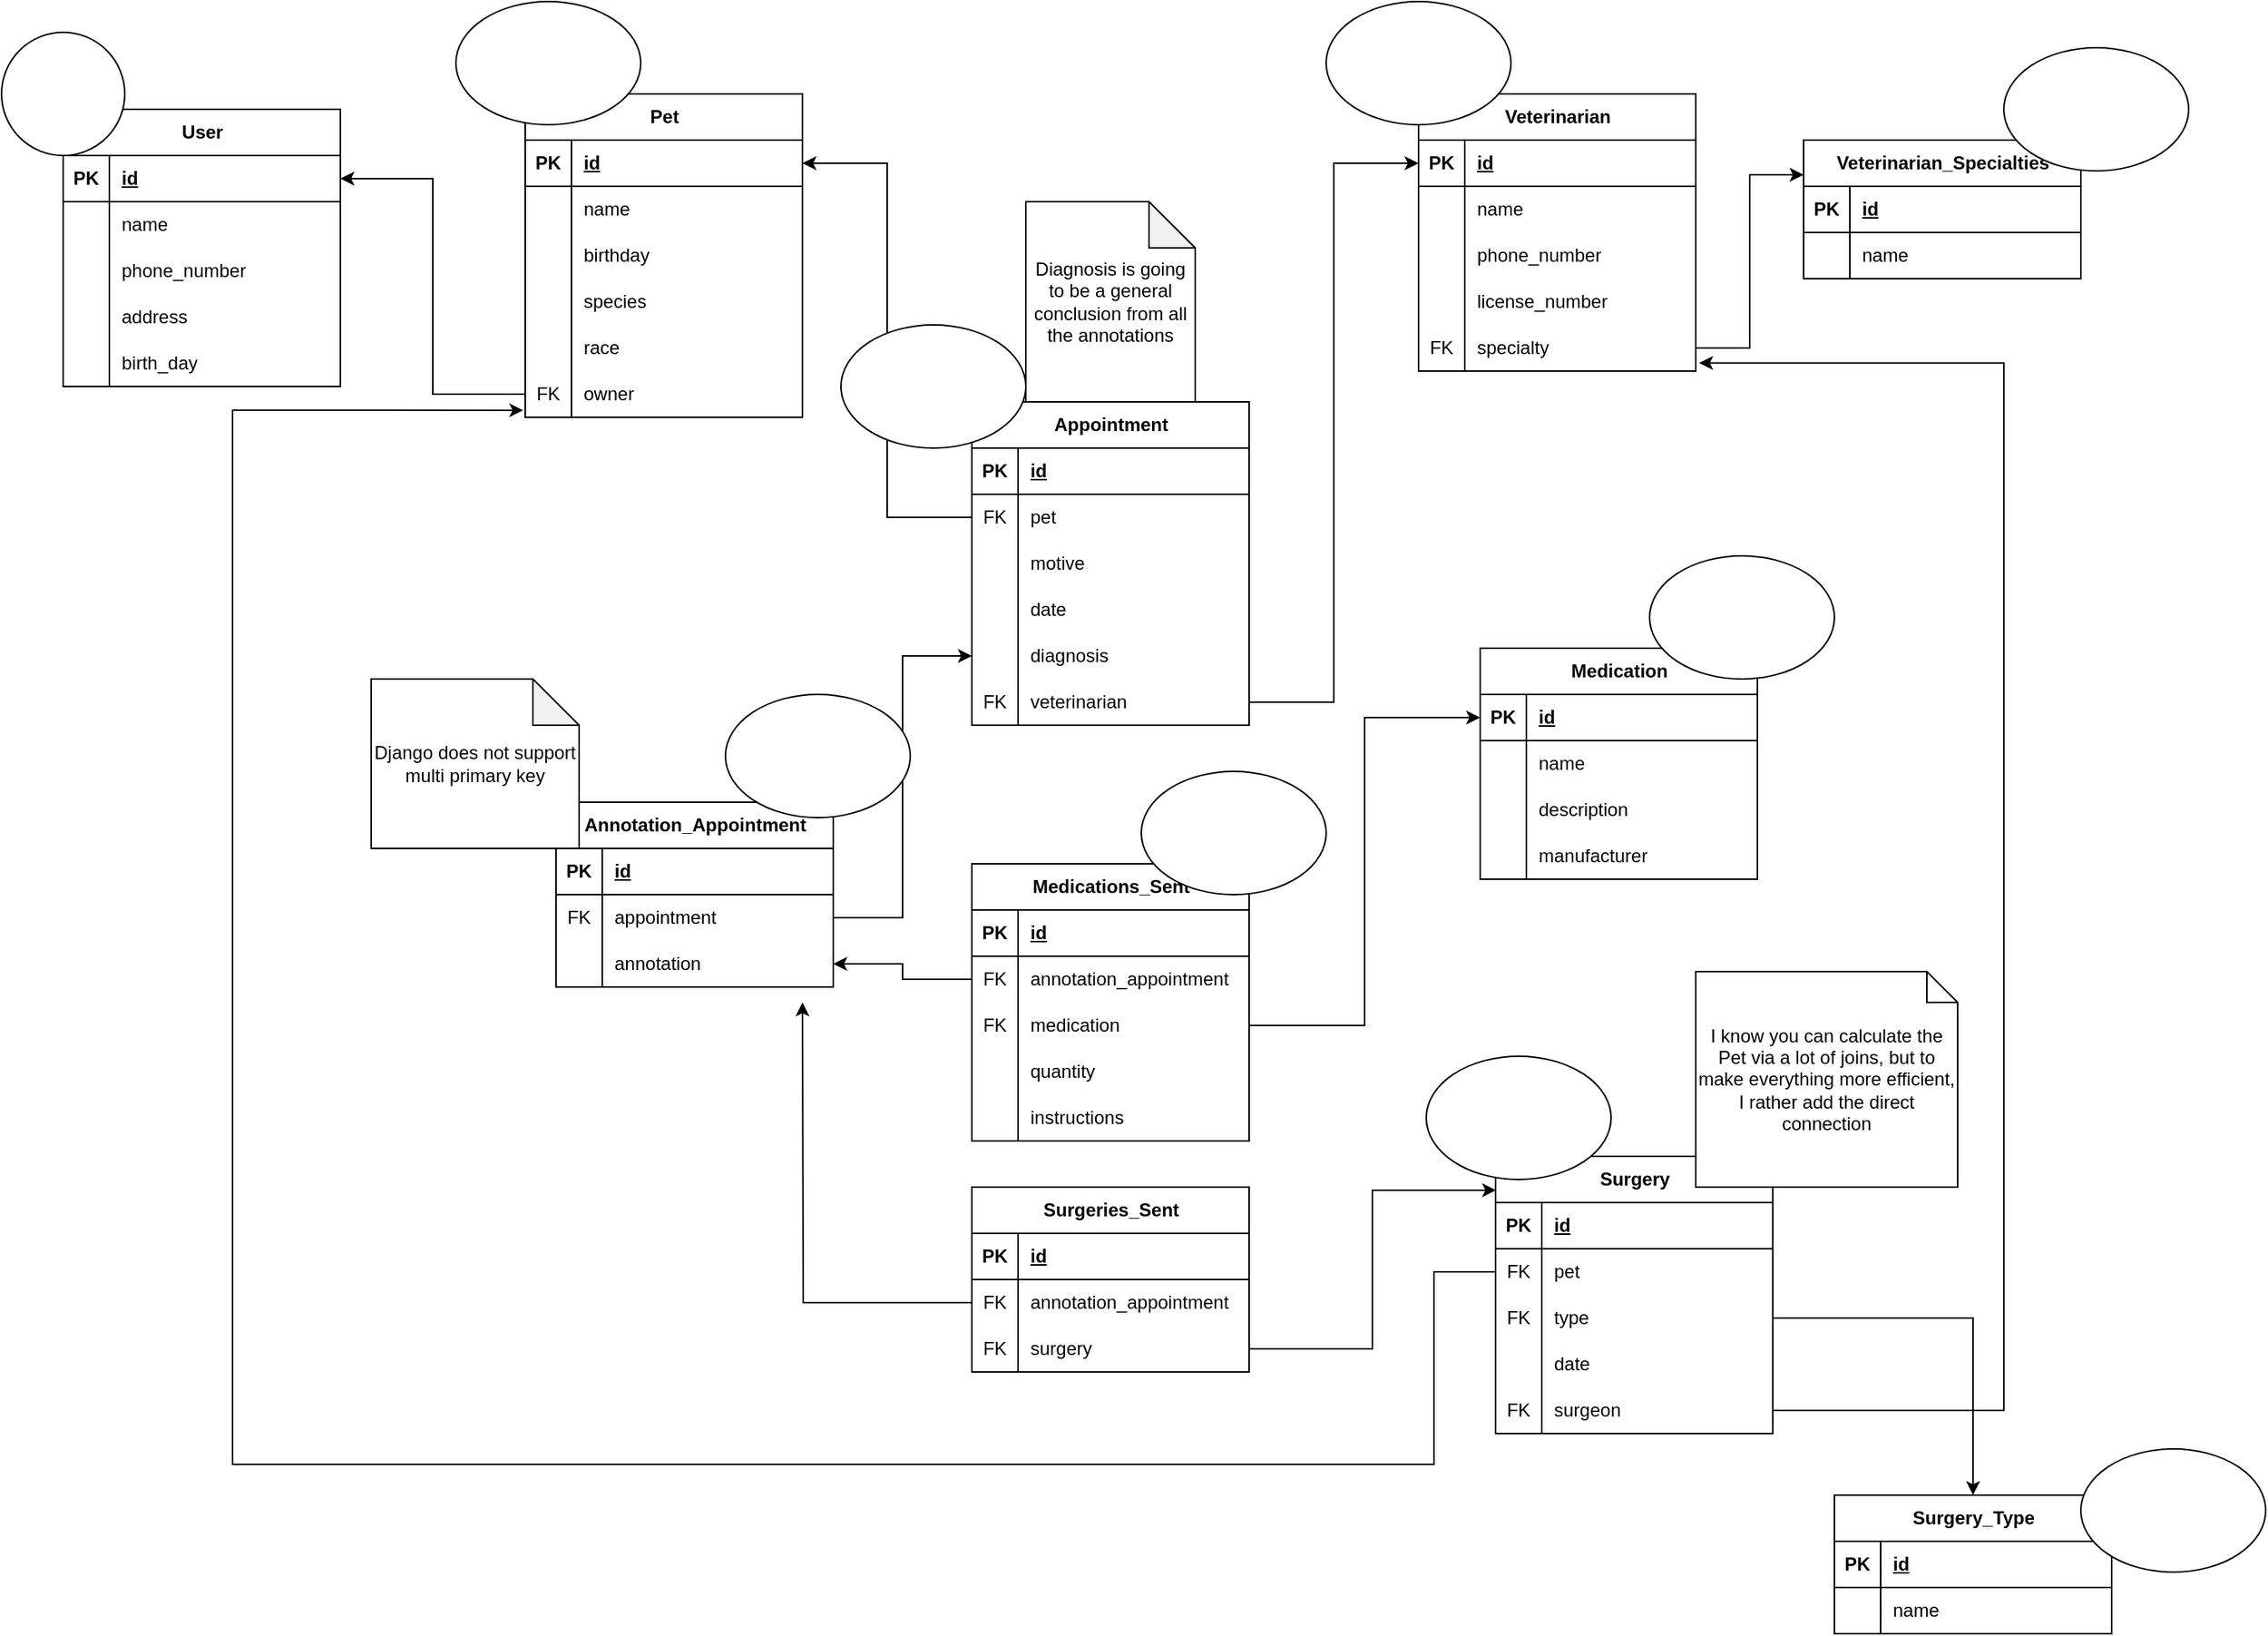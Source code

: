 <mxfile version="21.8.2" type="device">
  <diagram name="Page-1" id="vSKWJVlj8AXmv-8-6NyU">
    <mxGraphModel dx="1083" dy="1738" grid="1" gridSize="10" guides="1" tooltips="1" connect="1" arrows="1" fold="1" page="1" pageScale="1" pageWidth="850" pageHeight="1100" math="0" shadow="0">
      <root>
        <mxCell id="0" />
        <mxCell id="1" parent="0" />
        <mxCell id="nigPp-1ITytQupTipRRn-1" value="User" style="shape=table;startSize=30;container=1;collapsible=1;childLayout=tableLayout;fixedRows=1;rowLines=0;fontStyle=1;align=center;resizeLast=1;html=1;" vertex="1" parent="1">
          <mxGeometry x="100" y="30" width="180" height="180" as="geometry" />
        </mxCell>
        <mxCell id="nigPp-1ITytQupTipRRn-2" value="" style="shape=tableRow;horizontal=0;startSize=0;swimlaneHead=0;swimlaneBody=0;fillColor=none;collapsible=0;dropTarget=0;points=[[0,0.5],[1,0.5]];portConstraint=eastwest;top=0;left=0;right=0;bottom=1;" vertex="1" parent="nigPp-1ITytQupTipRRn-1">
          <mxGeometry y="30" width="180" height="30" as="geometry" />
        </mxCell>
        <mxCell id="nigPp-1ITytQupTipRRn-3" value="PK" style="shape=partialRectangle;connectable=0;fillColor=none;top=0;left=0;bottom=0;right=0;fontStyle=1;overflow=hidden;whiteSpace=wrap;html=1;" vertex="1" parent="nigPp-1ITytQupTipRRn-2">
          <mxGeometry width="30" height="30" as="geometry">
            <mxRectangle width="30" height="30" as="alternateBounds" />
          </mxGeometry>
        </mxCell>
        <mxCell id="nigPp-1ITytQupTipRRn-4" value="id" style="shape=partialRectangle;connectable=0;fillColor=none;top=0;left=0;bottom=0;right=0;align=left;spacingLeft=6;fontStyle=5;overflow=hidden;whiteSpace=wrap;html=1;" vertex="1" parent="nigPp-1ITytQupTipRRn-2">
          <mxGeometry x="30" width="150" height="30" as="geometry">
            <mxRectangle width="150" height="30" as="alternateBounds" />
          </mxGeometry>
        </mxCell>
        <mxCell id="nigPp-1ITytQupTipRRn-5" value="" style="shape=tableRow;horizontal=0;startSize=0;swimlaneHead=0;swimlaneBody=0;fillColor=none;collapsible=0;dropTarget=0;points=[[0,0.5],[1,0.5]];portConstraint=eastwest;top=0;left=0;right=0;bottom=0;" vertex="1" parent="nigPp-1ITytQupTipRRn-1">
          <mxGeometry y="60" width="180" height="30" as="geometry" />
        </mxCell>
        <mxCell id="nigPp-1ITytQupTipRRn-6" value="" style="shape=partialRectangle;connectable=0;fillColor=none;top=0;left=0;bottom=0;right=0;editable=1;overflow=hidden;whiteSpace=wrap;html=1;" vertex="1" parent="nigPp-1ITytQupTipRRn-5">
          <mxGeometry width="30" height="30" as="geometry">
            <mxRectangle width="30" height="30" as="alternateBounds" />
          </mxGeometry>
        </mxCell>
        <mxCell id="nigPp-1ITytQupTipRRn-7" value="name" style="shape=partialRectangle;connectable=0;fillColor=none;top=0;left=0;bottom=0;right=0;align=left;spacingLeft=6;overflow=hidden;whiteSpace=wrap;html=1;" vertex="1" parent="nigPp-1ITytQupTipRRn-5">
          <mxGeometry x="30" width="150" height="30" as="geometry">
            <mxRectangle width="150" height="30" as="alternateBounds" />
          </mxGeometry>
        </mxCell>
        <mxCell id="nigPp-1ITytQupTipRRn-8" value="" style="shape=tableRow;horizontal=0;startSize=0;swimlaneHead=0;swimlaneBody=0;fillColor=none;collapsible=0;dropTarget=0;points=[[0,0.5],[1,0.5]];portConstraint=eastwest;top=0;left=0;right=0;bottom=0;" vertex="1" parent="nigPp-1ITytQupTipRRn-1">
          <mxGeometry y="90" width="180" height="30" as="geometry" />
        </mxCell>
        <mxCell id="nigPp-1ITytQupTipRRn-9" value="" style="shape=partialRectangle;connectable=0;fillColor=none;top=0;left=0;bottom=0;right=0;editable=1;overflow=hidden;whiteSpace=wrap;html=1;" vertex="1" parent="nigPp-1ITytQupTipRRn-8">
          <mxGeometry width="30" height="30" as="geometry">
            <mxRectangle width="30" height="30" as="alternateBounds" />
          </mxGeometry>
        </mxCell>
        <mxCell id="nigPp-1ITytQupTipRRn-10" value="phone_number" style="shape=partialRectangle;connectable=0;fillColor=none;top=0;left=0;bottom=0;right=0;align=left;spacingLeft=6;overflow=hidden;whiteSpace=wrap;html=1;" vertex="1" parent="nigPp-1ITytQupTipRRn-8">
          <mxGeometry x="30" width="150" height="30" as="geometry">
            <mxRectangle width="150" height="30" as="alternateBounds" />
          </mxGeometry>
        </mxCell>
        <mxCell id="nigPp-1ITytQupTipRRn-11" value="" style="shape=tableRow;horizontal=0;startSize=0;swimlaneHead=0;swimlaneBody=0;fillColor=none;collapsible=0;dropTarget=0;points=[[0,0.5],[1,0.5]];portConstraint=eastwest;top=0;left=0;right=0;bottom=0;" vertex="1" parent="nigPp-1ITytQupTipRRn-1">
          <mxGeometry y="120" width="180" height="30" as="geometry" />
        </mxCell>
        <mxCell id="nigPp-1ITytQupTipRRn-12" value="" style="shape=partialRectangle;connectable=0;fillColor=none;top=0;left=0;bottom=0;right=0;editable=1;overflow=hidden;whiteSpace=wrap;html=1;" vertex="1" parent="nigPp-1ITytQupTipRRn-11">
          <mxGeometry width="30" height="30" as="geometry">
            <mxRectangle width="30" height="30" as="alternateBounds" />
          </mxGeometry>
        </mxCell>
        <mxCell id="nigPp-1ITytQupTipRRn-13" value="address" style="shape=partialRectangle;connectable=0;fillColor=none;top=0;left=0;bottom=0;right=0;align=left;spacingLeft=6;overflow=hidden;whiteSpace=wrap;html=1;" vertex="1" parent="nigPp-1ITytQupTipRRn-11">
          <mxGeometry x="30" width="150" height="30" as="geometry">
            <mxRectangle width="150" height="30" as="alternateBounds" />
          </mxGeometry>
        </mxCell>
        <mxCell id="nigPp-1ITytQupTipRRn-86" value="" style="shape=tableRow;horizontal=0;startSize=0;swimlaneHead=0;swimlaneBody=0;fillColor=none;collapsible=0;dropTarget=0;points=[[0,0.5],[1,0.5]];portConstraint=eastwest;top=0;left=0;right=0;bottom=0;" vertex="1" parent="nigPp-1ITytQupTipRRn-1">
          <mxGeometry y="150" width="180" height="30" as="geometry" />
        </mxCell>
        <mxCell id="nigPp-1ITytQupTipRRn-87" value="" style="shape=partialRectangle;connectable=0;fillColor=none;top=0;left=0;bottom=0;right=0;editable=1;overflow=hidden;whiteSpace=wrap;html=1;" vertex="1" parent="nigPp-1ITytQupTipRRn-86">
          <mxGeometry width="30" height="30" as="geometry">
            <mxRectangle width="30" height="30" as="alternateBounds" />
          </mxGeometry>
        </mxCell>
        <mxCell id="nigPp-1ITytQupTipRRn-88" value="birth_day" style="shape=partialRectangle;connectable=0;fillColor=none;top=0;left=0;bottom=0;right=0;align=left;spacingLeft=6;overflow=hidden;whiteSpace=wrap;html=1;" vertex="1" parent="nigPp-1ITytQupTipRRn-86">
          <mxGeometry x="30" width="150" height="30" as="geometry">
            <mxRectangle width="150" height="30" as="alternateBounds" />
          </mxGeometry>
        </mxCell>
        <mxCell id="nigPp-1ITytQupTipRRn-14" value="Pet" style="shape=table;startSize=30;container=1;collapsible=1;childLayout=tableLayout;fixedRows=1;rowLines=0;fontStyle=1;align=center;resizeLast=1;html=1;" vertex="1" parent="1">
          <mxGeometry x="400" y="20" width="180" height="210" as="geometry" />
        </mxCell>
        <mxCell id="nigPp-1ITytQupTipRRn-15" value="" style="shape=tableRow;horizontal=0;startSize=0;swimlaneHead=0;swimlaneBody=0;fillColor=none;collapsible=0;dropTarget=0;points=[[0,0.5],[1,0.5]];portConstraint=eastwest;top=0;left=0;right=0;bottom=1;" vertex="1" parent="nigPp-1ITytQupTipRRn-14">
          <mxGeometry y="30" width="180" height="30" as="geometry" />
        </mxCell>
        <mxCell id="nigPp-1ITytQupTipRRn-16" value="PK" style="shape=partialRectangle;connectable=0;fillColor=none;top=0;left=0;bottom=0;right=0;fontStyle=1;overflow=hidden;whiteSpace=wrap;html=1;" vertex="1" parent="nigPp-1ITytQupTipRRn-15">
          <mxGeometry width="30" height="30" as="geometry">
            <mxRectangle width="30" height="30" as="alternateBounds" />
          </mxGeometry>
        </mxCell>
        <mxCell id="nigPp-1ITytQupTipRRn-17" value="id" style="shape=partialRectangle;connectable=0;fillColor=none;top=0;left=0;bottom=0;right=0;align=left;spacingLeft=6;fontStyle=5;overflow=hidden;whiteSpace=wrap;html=1;" vertex="1" parent="nigPp-1ITytQupTipRRn-15">
          <mxGeometry x="30" width="150" height="30" as="geometry">
            <mxRectangle width="150" height="30" as="alternateBounds" />
          </mxGeometry>
        </mxCell>
        <mxCell id="nigPp-1ITytQupTipRRn-18" value="" style="shape=tableRow;horizontal=0;startSize=0;swimlaneHead=0;swimlaneBody=0;fillColor=none;collapsible=0;dropTarget=0;points=[[0,0.5],[1,0.5]];portConstraint=eastwest;top=0;left=0;right=0;bottom=0;" vertex="1" parent="nigPp-1ITytQupTipRRn-14">
          <mxGeometry y="60" width="180" height="30" as="geometry" />
        </mxCell>
        <mxCell id="nigPp-1ITytQupTipRRn-19" value="" style="shape=partialRectangle;connectable=0;fillColor=none;top=0;left=0;bottom=0;right=0;editable=1;overflow=hidden;whiteSpace=wrap;html=1;" vertex="1" parent="nigPp-1ITytQupTipRRn-18">
          <mxGeometry width="30" height="30" as="geometry">
            <mxRectangle width="30" height="30" as="alternateBounds" />
          </mxGeometry>
        </mxCell>
        <mxCell id="nigPp-1ITytQupTipRRn-20" value="name" style="shape=partialRectangle;connectable=0;fillColor=none;top=0;left=0;bottom=0;right=0;align=left;spacingLeft=6;overflow=hidden;whiteSpace=wrap;html=1;" vertex="1" parent="nigPp-1ITytQupTipRRn-18">
          <mxGeometry x="30" width="150" height="30" as="geometry">
            <mxRectangle width="150" height="30" as="alternateBounds" />
          </mxGeometry>
        </mxCell>
        <mxCell id="nigPp-1ITytQupTipRRn-21" value="" style="shape=tableRow;horizontal=0;startSize=0;swimlaneHead=0;swimlaneBody=0;fillColor=none;collapsible=0;dropTarget=0;points=[[0,0.5],[1,0.5]];portConstraint=eastwest;top=0;left=0;right=0;bottom=0;" vertex="1" parent="nigPp-1ITytQupTipRRn-14">
          <mxGeometry y="90" width="180" height="30" as="geometry" />
        </mxCell>
        <mxCell id="nigPp-1ITytQupTipRRn-22" value="" style="shape=partialRectangle;connectable=0;fillColor=none;top=0;left=0;bottom=0;right=0;editable=1;overflow=hidden;whiteSpace=wrap;html=1;" vertex="1" parent="nigPp-1ITytQupTipRRn-21">
          <mxGeometry width="30" height="30" as="geometry">
            <mxRectangle width="30" height="30" as="alternateBounds" />
          </mxGeometry>
        </mxCell>
        <mxCell id="nigPp-1ITytQupTipRRn-23" value="birthday" style="shape=partialRectangle;connectable=0;fillColor=none;top=0;left=0;bottom=0;right=0;align=left;spacingLeft=6;overflow=hidden;whiteSpace=wrap;html=1;" vertex="1" parent="nigPp-1ITytQupTipRRn-21">
          <mxGeometry x="30" width="150" height="30" as="geometry">
            <mxRectangle width="150" height="30" as="alternateBounds" />
          </mxGeometry>
        </mxCell>
        <mxCell id="nigPp-1ITytQupTipRRn-24" value="" style="shape=tableRow;horizontal=0;startSize=0;swimlaneHead=0;swimlaneBody=0;fillColor=none;collapsible=0;dropTarget=0;points=[[0,0.5],[1,0.5]];portConstraint=eastwest;top=0;left=0;right=0;bottom=0;" vertex="1" parent="nigPp-1ITytQupTipRRn-14">
          <mxGeometry y="120" width="180" height="30" as="geometry" />
        </mxCell>
        <mxCell id="nigPp-1ITytQupTipRRn-25" value="" style="shape=partialRectangle;connectable=0;fillColor=none;top=0;left=0;bottom=0;right=0;editable=1;overflow=hidden;whiteSpace=wrap;html=1;" vertex="1" parent="nigPp-1ITytQupTipRRn-24">
          <mxGeometry width="30" height="30" as="geometry">
            <mxRectangle width="30" height="30" as="alternateBounds" />
          </mxGeometry>
        </mxCell>
        <mxCell id="nigPp-1ITytQupTipRRn-26" value="species" style="shape=partialRectangle;connectable=0;fillColor=none;top=0;left=0;bottom=0;right=0;align=left;spacingLeft=6;overflow=hidden;whiteSpace=wrap;html=1;" vertex="1" parent="nigPp-1ITytQupTipRRn-24">
          <mxGeometry x="30" width="150" height="30" as="geometry">
            <mxRectangle width="150" height="30" as="alternateBounds" />
          </mxGeometry>
        </mxCell>
        <mxCell id="nigPp-1ITytQupTipRRn-79" value="" style="shape=tableRow;horizontal=0;startSize=0;swimlaneHead=0;swimlaneBody=0;fillColor=none;collapsible=0;dropTarget=0;points=[[0,0.5],[1,0.5]];portConstraint=eastwest;top=0;left=0;right=0;bottom=0;" vertex="1" parent="nigPp-1ITytQupTipRRn-14">
          <mxGeometry y="150" width="180" height="30" as="geometry" />
        </mxCell>
        <mxCell id="nigPp-1ITytQupTipRRn-80" value="" style="shape=partialRectangle;connectable=0;fillColor=none;top=0;left=0;bottom=0;right=0;editable=1;overflow=hidden;whiteSpace=wrap;html=1;" vertex="1" parent="nigPp-1ITytQupTipRRn-79">
          <mxGeometry width="30" height="30" as="geometry">
            <mxRectangle width="30" height="30" as="alternateBounds" />
          </mxGeometry>
        </mxCell>
        <mxCell id="nigPp-1ITytQupTipRRn-81" value="race" style="shape=partialRectangle;connectable=0;fillColor=none;top=0;left=0;bottom=0;right=0;align=left;spacingLeft=6;overflow=hidden;whiteSpace=wrap;html=1;" vertex="1" parent="nigPp-1ITytQupTipRRn-79">
          <mxGeometry x="30" width="150" height="30" as="geometry">
            <mxRectangle width="150" height="30" as="alternateBounds" />
          </mxGeometry>
        </mxCell>
        <mxCell id="nigPp-1ITytQupTipRRn-82" value="" style="shape=tableRow;horizontal=0;startSize=0;swimlaneHead=0;swimlaneBody=0;fillColor=none;collapsible=0;dropTarget=0;points=[[0,0.5],[1,0.5]];portConstraint=eastwest;top=0;left=0;right=0;bottom=0;" vertex="1" parent="nigPp-1ITytQupTipRRn-14">
          <mxGeometry y="180" width="180" height="30" as="geometry" />
        </mxCell>
        <mxCell id="nigPp-1ITytQupTipRRn-83" value="FK" style="shape=partialRectangle;connectable=0;fillColor=none;top=0;left=0;bottom=0;right=0;editable=1;overflow=hidden;whiteSpace=wrap;html=1;" vertex="1" parent="nigPp-1ITytQupTipRRn-82">
          <mxGeometry width="30" height="30" as="geometry">
            <mxRectangle width="30" height="30" as="alternateBounds" />
          </mxGeometry>
        </mxCell>
        <mxCell id="nigPp-1ITytQupTipRRn-84" value="owner" style="shape=partialRectangle;connectable=0;fillColor=none;top=0;left=0;bottom=0;right=0;align=left;spacingLeft=6;overflow=hidden;whiteSpace=wrap;html=1;" vertex="1" parent="nigPp-1ITytQupTipRRn-82">
          <mxGeometry x="30" width="150" height="30" as="geometry">
            <mxRectangle width="150" height="30" as="alternateBounds" />
          </mxGeometry>
        </mxCell>
        <mxCell id="nigPp-1ITytQupTipRRn-27" value="Surgery" style="shape=table;startSize=30;container=1;collapsible=1;childLayout=tableLayout;fixedRows=1;rowLines=0;fontStyle=1;align=center;resizeLast=1;html=1;" vertex="1" parent="1">
          <mxGeometry x="1030" y="710" width="180" height="180" as="geometry" />
        </mxCell>
        <mxCell id="nigPp-1ITytQupTipRRn-28" value="" style="shape=tableRow;horizontal=0;startSize=0;swimlaneHead=0;swimlaneBody=0;fillColor=none;collapsible=0;dropTarget=0;points=[[0,0.5],[1,0.5]];portConstraint=eastwest;top=0;left=0;right=0;bottom=1;" vertex="1" parent="nigPp-1ITytQupTipRRn-27">
          <mxGeometry y="30" width="180" height="30" as="geometry" />
        </mxCell>
        <mxCell id="nigPp-1ITytQupTipRRn-29" value="PK" style="shape=partialRectangle;connectable=0;fillColor=none;top=0;left=0;bottom=0;right=0;fontStyle=1;overflow=hidden;whiteSpace=wrap;html=1;" vertex="1" parent="nigPp-1ITytQupTipRRn-28">
          <mxGeometry width="30" height="30" as="geometry">
            <mxRectangle width="30" height="30" as="alternateBounds" />
          </mxGeometry>
        </mxCell>
        <mxCell id="nigPp-1ITytQupTipRRn-30" value="id" style="shape=partialRectangle;connectable=0;fillColor=none;top=0;left=0;bottom=0;right=0;align=left;spacingLeft=6;fontStyle=5;overflow=hidden;whiteSpace=wrap;html=1;" vertex="1" parent="nigPp-1ITytQupTipRRn-28">
          <mxGeometry x="30" width="150" height="30" as="geometry">
            <mxRectangle width="150" height="30" as="alternateBounds" />
          </mxGeometry>
        </mxCell>
        <mxCell id="nigPp-1ITytQupTipRRn-31" value="" style="shape=tableRow;horizontal=0;startSize=0;swimlaneHead=0;swimlaneBody=0;fillColor=none;collapsible=0;dropTarget=0;points=[[0,0.5],[1,0.5]];portConstraint=eastwest;top=0;left=0;right=0;bottom=0;" vertex="1" parent="nigPp-1ITytQupTipRRn-27">
          <mxGeometry y="60" width="180" height="30" as="geometry" />
        </mxCell>
        <mxCell id="nigPp-1ITytQupTipRRn-32" value="FK" style="shape=partialRectangle;connectable=0;fillColor=none;top=0;left=0;bottom=0;right=0;editable=1;overflow=hidden;whiteSpace=wrap;html=1;" vertex="1" parent="nigPp-1ITytQupTipRRn-31">
          <mxGeometry width="30" height="30" as="geometry">
            <mxRectangle width="30" height="30" as="alternateBounds" />
          </mxGeometry>
        </mxCell>
        <mxCell id="nigPp-1ITytQupTipRRn-33" value="pet" style="shape=partialRectangle;connectable=0;fillColor=none;top=0;left=0;bottom=0;right=0;align=left;spacingLeft=6;overflow=hidden;whiteSpace=wrap;html=1;" vertex="1" parent="nigPp-1ITytQupTipRRn-31">
          <mxGeometry x="30" width="150" height="30" as="geometry">
            <mxRectangle width="150" height="30" as="alternateBounds" />
          </mxGeometry>
        </mxCell>
        <mxCell id="nigPp-1ITytQupTipRRn-34" value="" style="shape=tableRow;horizontal=0;startSize=0;swimlaneHead=0;swimlaneBody=0;fillColor=none;collapsible=0;dropTarget=0;points=[[0,0.5],[1,0.5]];portConstraint=eastwest;top=0;left=0;right=0;bottom=0;" vertex="1" parent="nigPp-1ITytQupTipRRn-27">
          <mxGeometry y="90" width="180" height="30" as="geometry" />
        </mxCell>
        <mxCell id="nigPp-1ITytQupTipRRn-35" value="FK" style="shape=partialRectangle;connectable=0;fillColor=none;top=0;left=0;bottom=0;right=0;editable=1;overflow=hidden;whiteSpace=wrap;html=1;" vertex="1" parent="nigPp-1ITytQupTipRRn-34">
          <mxGeometry width="30" height="30" as="geometry">
            <mxRectangle width="30" height="30" as="alternateBounds" />
          </mxGeometry>
        </mxCell>
        <mxCell id="nigPp-1ITytQupTipRRn-36" value="type" style="shape=partialRectangle;connectable=0;fillColor=none;top=0;left=0;bottom=0;right=0;align=left;spacingLeft=6;overflow=hidden;whiteSpace=wrap;html=1;" vertex="1" parent="nigPp-1ITytQupTipRRn-34">
          <mxGeometry x="30" width="150" height="30" as="geometry">
            <mxRectangle width="150" height="30" as="alternateBounds" />
          </mxGeometry>
        </mxCell>
        <mxCell id="nigPp-1ITytQupTipRRn-37" value="" style="shape=tableRow;horizontal=0;startSize=0;swimlaneHead=0;swimlaneBody=0;fillColor=none;collapsible=0;dropTarget=0;points=[[0,0.5],[1,0.5]];portConstraint=eastwest;top=0;left=0;right=0;bottom=0;" vertex="1" parent="nigPp-1ITytQupTipRRn-27">
          <mxGeometry y="120" width="180" height="30" as="geometry" />
        </mxCell>
        <mxCell id="nigPp-1ITytQupTipRRn-38" value="" style="shape=partialRectangle;connectable=0;fillColor=none;top=0;left=0;bottom=0;right=0;editable=1;overflow=hidden;whiteSpace=wrap;html=1;" vertex="1" parent="nigPp-1ITytQupTipRRn-37">
          <mxGeometry width="30" height="30" as="geometry">
            <mxRectangle width="30" height="30" as="alternateBounds" />
          </mxGeometry>
        </mxCell>
        <mxCell id="nigPp-1ITytQupTipRRn-39" value="date" style="shape=partialRectangle;connectable=0;fillColor=none;top=0;left=0;bottom=0;right=0;align=left;spacingLeft=6;overflow=hidden;whiteSpace=wrap;html=1;" vertex="1" parent="nigPp-1ITytQupTipRRn-37">
          <mxGeometry x="30" width="150" height="30" as="geometry">
            <mxRectangle width="150" height="30" as="alternateBounds" />
          </mxGeometry>
        </mxCell>
        <mxCell id="nigPp-1ITytQupTipRRn-164" value="" style="shape=tableRow;horizontal=0;startSize=0;swimlaneHead=0;swimlaneBody=0;fillColor=none;collapsible=0;dropTarget=0;points=[[0,0.5],[1,0.5]];portConstraint=eastwest;top=0;left=0;right=0;bottom=0;" vertex="1" parent="nigPp-1ITytQupTipRRn-27">
          <mxGeometry y="150" width="180" height="30" as="geometry" />
        </mxCell>
        <mxCell id="nigPp-1ITytQupTipRRn-165" value="FK" style="shape=partialRectangle;connectable=0;fillColor=none;top=0;left=0;bottom=0;right=0;editable=1;overflow=hidden;whiteSpace=wrap;html=1;" vertex="1" parent="nigPp-1ITytQupTipRRn-164">
          <mxGeometry width="30" height="30" as="geometry">
            <mxRectangle width="30" height="30" as="alternateBounds" />
          </mxGeometry>
        </mxCell>
        <mxCell id="nigPp-1ITytQupTipRRn-166" value="surgeon" style="shape=partialRectangle;connectable=0;fillColor=none;top=0;left=0;bottom=0;right=0;align=left;spacingLeft=6;overflow=hidden;whiteSpace=wrap;html=1;" vertex="1" parent="nigPp-1ITytQupTipRRn-164">
          <mxGeometry x="30" width="150" height="30" as="geometry">
            <mxRectangle width="150" height="30" as="alternateBounds" />
          </mxGeometry>
        </mxCell>
        <mxCell id="nigPp-1ITytQupTipRRn-40" value="Medication" style="shape=table;startSize=30;container=1;collapsible=1;childLayout=tableLayout;fixedRows=1;rowLines=0;fontStyle=1;align=center;resizeLast=1;html=1;" vertex="1" parent="1">
          <mxGeometry x="1020" y="380" width="180" height="150" as="geometry" />
        </mxCell>
        <mxCell id="nigPp-1ITytQupTipRRn-41" value="" style="shape=tableRow;horizontal=0;startSize=0;swimlaneHead=0;swimlaneBody=0;fillColor=none;collapsible=0;dropTarget=0;points=[[0,0.5],[1,0.5]];portConstraint=eastwest;top=0;left=0;right=0;bottom=1;" vertex="1" parent="nigPp-1ITytQupTipRRn-40">
          <mxGeometry y="30" width="180" height="30" as="geometry" />
        </mxCell>
        <mxCell id="nigPp-1ITytQupTipRRn-42" value="PK" style="shape=partialRectangle;connectable=0;fillColor=none;top=0;left=0;bottom=0;right=0;fontStyle=1;overflow=hidden;whiteSpace=wrap;html=1;" vertex="1" parent="nigPp-1ITytQupTipRRn-41">
          <mxGeometry width="30" height="30" as="geometry">
            <mxRectangle width="30" height="30" as="alternateBounds" />
          </mxGeometry>
        </mxCell>
        <mxCell id="nigPp-1ITytQupTipRRn-43" value="id" style="shape=partialRectangle;connectable=0;fillColor=none;top=0;left=0;bottom=0;right=0;align=left;spacingLeft=6;fontStyle=5;overflow=hidden;whiteSpace=wrap;html=1;" vertex="1" parent="nigPp-1ITytQupTipRRn-41">
          <mxGeometry x="30" width="150" height="30" as="geometry">
            <mxRectangle width="150" height="30" as="alternateBounds" />
          </mxGeometry>
        </mxCell>
        <mxCell id="nigPp-1ITytQupTipRRn-44" value="" style="shape=tableRow;horizontal=0;startSize=0;swimlaneHead=0;swimlaneBody=0;fillColor=none;collapsible=0;dropTarget=0;points=[[0,0.5],[1,0.5]];portConstraint=eastwest;top=0;left=0;right=0;bottom=0;" vertex="1" parent="nigPp-1ITytQupTipRRn-40">
          <mxGeometry y="60" width="180" height="30" as="geometry" />
        </mxCell>
        <mxCell id="nigPp-1ITytQupTipRRn-45" value="" style="shape=partialRectangle;connectable=0;fillColor=none;top=0;left=0;bottom=0;right=0;editable=1;overflow=hidden;whiteSpace=wrap;html=1;" vertex="1" parent="nigPp-1ITytQupTipRRn-44">
          <mxGeometry width="30" height="30" as="geometry">
            <mxRectangle width="30" height="30" as="alternateBounds" />
          </mxGeometry>
        </mxCell>
        <mxCell id="nigPp-1ITytQupTipRRn-46" value="name" style="shape=partialRectangle;connectable=0;fillColor=none;top=0;left=0;bottom=0;right=0;align=left;spacingLeft=6;overflow=hidden;whiteSpace=wrap;html=1;" vertex="1" parent="nigPp-1ITytQupTipRRn-44">
          <mxGeometry x="30" width="150" height="30" as="geometry">
            <mxRectangle width="150" height="30" as="alternateBounds" />
          </mxGeometry>
        </mxCell>
        <mxCell id="nigPp-1ITytQupTipRRn-47" value="" style="shape=tableRow;horizontal=0;startSize=0;swimlaneHead=0;swimlaneBody=0;fillColor=none;collapsible=0;dropTarget=0;points=[[0,0.5],[1,0.5]];portConstraint=eastwest;top=0;left=0;right=0;bottom=0;" vertex="1" parent="nigPp-1ITytQupTipRRn-40">
          <mxGeometry y="90" width="180" height="30" as="geometry" />
        </mxCell>
        <mxCell id="nigPp-1ITytQupTipRRn-48" value="" style="shape=partialRectangle;connectable=0;fillColor=none;top=0;left=0;bottom=0;right=0;editable=1;overflow=hidden;whiteSpace=wrap;html=1;" vertex="1" parent="nigPp-1ITytQupTipRRn-47">
          <mxGeometry width="30" height="30" as="geometry">
            <mxRectangle width="30" height="30" as="alternateBounds" />
          </mxGeometry>
        </mxCell>
        <mxCell id="nigPp-1ITytQupTipRRn-49" value="description" style="shape=partialRectangle;connectable=0;fillColor=none;top=0;left=0;bottom=0;right=0;align=left;spacingLeft=6;overflow=hidden;whiteSpace=wrap;html=1;" vertex="1" parent="nigPp-1ITytQupTipRRn-47">
          <mxGeometry x="30" width="150" height="30" as="geometry">
            <mxRectangle width="150" height="30" as="alternateBounds" />
          </mxGeometry>
        </mxCell>
        <mxCell id="nigPp-1ITytQupTipRRn-196" value="" style="shape=tableRow;horizontal=0;startSize=0;swimlaneHead=0;swimlaneBody=0;fillColor=none;collapsible=0;dropTarget=0;points=[[0,0.5],[1,0.5]];portConstraint=eastwest;top=0;left=0;right=0;bottom=0;" vertex="1" parent="nigPp-1ITytQupTipRRn-40">
          <mxGeometry y="120" width="180" height="30" as="geometry" />
        </mxCell>
        <mxCell id="nigPp-1ITytQupTipRRn-197" value="" style="shape=partialRectangle;connectable=0;fillColor=none;top=0;left=0;bottom=0;right=0;editable=1;overflow=hidden;whiteSpace=wrap;html=1;" vertex="1" parent="nigPp-1ITytQupTipRRn-196">
          <mxGeometry width="30" height="30" as="geometry">
            <mxRectangle width="30" height="30" as="alternateBounds" />
          </mxGeometry>
        </mxCell>
        <mxCell id="nigPp-1ITytQupTipRRn-198" value="manufacturer" style="shape=partialRectangle;connectable=0;fillColor=none;top=0;left=0;bottom=0;right=0;align=left;spacingLeft=6;overflow=hidden;whiteSpace=wrap;html=1;" vertex="1" parent="nigPp-1ITytQupTipRRn-196">
          <mxGeometry x="30" width="150" height="30" as="geometry">
            <mxRectangle width="150" height="30" as="alternateBounds" />
          </mxGeometry>
        </mxCell>
        <mxCell id="nigPp-1ITytQupTipRRn-53" value="Appointment" style="shape=table;startSize=30;container=1;collapsible=1;childLayout=tableLayout;fixedRows=1;rowLines=0;fontStyle=1;align=center;resizeLast=1;html=1;" vertex="1" parent="1">
          <mxGeometry x="690" y="220" width="180" height="210" as="geometry" />
        </mxCell>
        <mxCell id="nigPp-1ITytQupTipRRn-54" value="" style="shape=tableRow;horizontal=0;startSize=0;swimlaneHead=0;swimlaneBody=0;fillColor=none;collapsible=0;dropTarget=0;points=[[0,0.5],[1,0.5]];portConstraint=eastwest;top=0;left=0;right=0;bottom=1;" vertex="1" parent="nigPp-1ITytQupTipRRn-53">
          <mxGeometry y="30" width="180" height="30" as="geometry" />
        </mxCell>
        <mxCell id="nigPp-1ITytQupTipRRn-55" value="PK" style="shape=partialRectangle;connectable=0;fillColor=none;top=0;left=0;bottom=0;right=0;fontStyle=1;overflow=hidden;whiteSpace=wrap;html=1;" vertex="1" parent="nigPp-1ITytQupTipRRn-54">
          <mxGeometry width="30" height="30" as="geometry">
            <mxRectangle width="30" height="30" as="alternateBounds" />
          </mxGeometry>
        </mxCell>
        <mxCell id="nigPp-1ITytQupTipRRn-56" value="id" style="shape=partialRectangle;connectable=0;fillColor=none;top=0;left=0;bottom=0;right=0;align=left;spacingLeft=6;fontStyle=5;overflow=hidden;whiteSpace=wrap;html=1;" vertex="1" parent="nigPp-1ITytQupTipRRn-54">
          <mxGeometry x="30" width="150" height="30" as="geometry">
            <mxRectangle width="150" height="30" as="alternateBounds" />
          </mxGeometry>
        </mxCell>
        <mxCell id="nigPp-1ITytQupTipRRn-57" value="" style="shape=tableRow;horizontal=0;startSize=0;swimlaneHead=0;swimlaneBody=0;fillColor=none;collapsible=0;dropTarget=0;points=[[0,0.5],[1,0.5]];portConstraint=eastwest;top=0;left=0;right=0;bottom=0;" vertex="1" parent="nigPp-1ITytQupTipRRn-53">
          <mxGeometry y="60" width="180" height="30" as="geometry" />
        </mxCell>
        <mxCell id="nigPp-1ITytQupTipRRn-58" value="FK" style="shape=partialRectangle;connectable=0;fillColor=none;top=0;left=0;bottom=0;right=0;editable=1;overflow=hidden;whiteSpace=wrap;html=1;" vertex="1" parent="nigPp-1ITytQupTipRRn-57">
          <mxGeometry width="30" height="30" as="geometry">
            <mxRectangle width="30" height="30" as="alternateBounds" />
          </mxGeometry>
        </mxCell>
        <mxCell id="nigPp-1ITytQupTipRRn-59" value="pet" style="shape=partialRectangle;connectable=0;fillColor=none;top=0;left=0;bottom=0;right=0;align=left;spacingLeft=6;overflow=hidden;whiteSpace=wrap;html=1;" vertex="1" parent="nigPp-1ITytQupTipRRn-57">
          <mxGeometry x="30" width="150" height="30" as="geometry">
            <mxRectangle width="150" height="30" as="alternateBounds" />
          </mxGeometry>
        </mxCell>
        <mxCell id="nigPp-1ITytQupTipRRn-60" value="" style="shape=tableRow;horizontal=0;startSize=0;swimlaneHead=0;swimlaneBody=0;fillColor=none;collapsible=0;dropTarget=0;points=[[0,0.5],[1,0.5]];portConstraint=eastwest;top=0;left=0;right=0;bottom=0;" vertex="1" parent="nigPp-1ITytQupTipRRn-53">
          <mxGeometry y="90" width="180" height="30" as="geometry" />
        </mxCell>
        <mxCell id="nigPp-1ITytQupTipRRn-61" value="" style="shape=partialRectangle;connectable=0;fillColor=none;top=0;left=0;bottom=0;right=0;editable=1;overflow=hidden;whiteSpace=wrap;html=1;" vertex="1" parent="nigPp-1ITytQupTipRRn-60">
          <mxGeometry width="30" height="30" as="geometry">
            <mxRectangle width="30" height="30" as="alternateBounds" />
          </mxGeometry>
        </mxCell>
        <mxCell id="nigPp-1ITytQupTipRRn-62" value="motive" style="shape=partialRectangle;connectable=0;fillColor=none;top=0;left=0;bottom=0;right=0;align=left;spacingLeft=6;overflow=hidden;whiteSpace=wrap;html=1;" vertex="1" parent="nigPp-1ITytQupTipRRn-60">
          <mxGeometry x="30" width="150" height="30" as="geometry">
            <mxRectangle width="150" height="30" as="alternateBounds" />
          </mxGeometry>
        </mxCell>
        <mxCell id="nigPp-1ITytQupTipRRn-63" value="" style="shape=tableRow;horizontal=0;startSize=0;swimlaneHead=0;swimlaneBody=0;fillColor=none;collapsible=0;dropTarget=0;points=[[0,0.5],[1,0.5]];portConstraint=eastwest;top=0;left=0;right=0;bottom=0;" vertex="1" parent="nigPp-1ITytQupTipRRn-53">
          <mxGeometry y="120" width="180" height="30" as="geometry" />
        </mxCell>
        <mxCell id="nigPp-1ITytQupTipRRn-64" value="" style="shape=partialRectangle;connectable=0;fillColor=none;top=0;left=0;bottom=0;right=0;editable=1;overflow=hidden;whiteSpace=wrap;html=1;" vertex="1" parent="nigPp-1ITytQupTipRRn-63">
          <mxGeometry width="30" height="30" as="geometry">
            <mxRectangle width="30" height="30" as="alternateBounds" />
          </mxGeometry>
        </mxCell>
        <mxCell id="nigPp-1ITytQupTipRRn-65" value="date" style="shape=partialRectangle;connectable=0;fillColor=none;top=0;left=0;bottom=0;right=0;align=left;spacingLeft=6;overflow=hidden;whiteSpace=wrap;html=1;" vertex="1" parent="nigPp-1ITytQupTipRRn-63">
          <mxGeometry x="30" width="150" height="30" as="geometry">
            <mxRectangle width="150" height="30" as="alternateBounds" />
          </mxGeometry>
        </mxCell>
        <mxCell id="nigPp-1ITytQupTipRRn-90" value="" style="shape=tableRow;horizontal=0;startSize=0;swimlaneHead=0;swimlaneBody=0;fillColor=none;collapsible=0;dropTarget=0;points=[[0,0.5],[1,0.5]];portConstraint=eastwest;top=0;left=0;right=0;bottom=0;" vertex="1" parent="nigPp-1ITytQupTipRRn-53">
          <mxGeometry y="150" width="180" height="30" as="geometry" />
        </mxCell>
        <mxCell id="nigPp-1ITytQupTipRRn-91" value="" style="shape=partialRectangle;connectable=0;fillColor=none;top=0;left=0;bottom=0;right=0;editable=1;overflow=hidden;whiteSpace=wrap;html=1;" vertex="1" parent="nigPp-1ITytQupTipRRn-90">
          <mxGeometry width="30" height="30" as="geometry">
            <mxRectangle width="30" height="30" as="alternateBounds" />
          </mxGeometry>
        </mxCell>
        <mxCell id="nigPp-1ITytQupTipRRn-92" value="diagnosis" style="shape=partialRectangle;connectable=0;fillColor=none;top=0;left=0;bottom=0;right=0;align=left;spacingLeft=6;overflow=hidden;whiteSpace=wrap;html=1;" vertex="1" parent="nigPp-1ITytQupTipRRn-90">
          <mxGeometry x="30" width="150" height="30" as="geometry">
            <mxRectangle width="150" height="30" as="alternateBounds" />
          </mxGeometry>
        </mxCell>
        <mxCell id="nigPp-1ITytQupTipRRn-114" value="" style="shape=tableRow;horizontal=0;startSize=0;swimlaneHead=0;swimlaneBody=0;fillColor=none;collapsible=0;dropTarget=0;points=[[0,0.5],[1,0.5]];portConstraint=eastwest;top=0;left=0;right=0;bottom=0;" vertex="1" parent="nigPp-1ITytQupTipRRn-53">
          <mxGeometry y="180" width="180" height="30" as="geometry" />
        </mxCell>
        <mxCell id="nigPp-1ITytQupTipRRn-115" value="FK" style="shape=partialRectangle;connectable=0;fillColor=none;top=0;left=0;bottom=0;right=0;editable=1;overflow=hidden;whiteSpace=wrap;html=1;" vertex="1" parent="nigPp-1ITytQupTipRRn-114">
          <mxGeometry width="30" height="30" as="geometry">
            <mxRectangle width="30" height="30" as="alternateBounds" />
          </mxGeometry>
        </mxCell>
        <mxCell id="nigPp-1ITytQupTipRRn-116" value="veterinarian" style="shape=partialRectangle;connectable=0;fillColor=none;top=0;left=0;bottom=0;right=0;align=left;spacingLeft=6;overflow=hidden;whiteSpace=wrap;html=1;" vertex="1" parent="nigPp-1ITytQupTipRRn-114">
          <mxGeometry x="30" width="150" height="30" as="geometry">
            <mxRectangle width="150" height="30" as="alternateBounds" />
          </mxGeometry>
        </mxCell>
        <mxCell id="nigPp-1ITytQupTipRRn-66" value="Annotation_Appointment" style="shape=table;startSize=30;container=1;collapsible=1;childLayout=tableLayout;fixedRows=1;rowLines=0;fontStyle=1;align=center;resizeLast=1;html=1;" vertex="1" parent="1">
          <mxGeometry x="420" y="480" width="180" height="120" as="geometry" />
        </mxCell>
        <mxCell id="nigPp-1ITytQupTipRRn-67" value="" style="shape=tableRow;horizontal=0;startSize=0;swimlaneHead=0;swimlaneBody=0;fillColor=none;collapsible=0;dropTarget=0;points=[[0,0.5],[1,0.5]];portConstraint=eastwest;top=0;left=0;right=0;bottom=1;" vertex="1" parent="nigPp-1ITytQupTipRRn-66">
          <mxGeometry y="30" width="180" height="30" as="geometry" />
        </mxCell>
        <mxCell id="nigPp-1ITytQupTipRRn-68" value="PK" style="shape=partialRectangle;connectable=0;fillColor=none;top=0;left=0;bottom=0;right=0;fontStyle=1;overflow=hidden;whiteSpace=wrap;html=1;" vertex="1" parent="nigPp-1ITytQupTipRRn-67">
          <mxGeometry width="30" height="30" as="geometry">
            <mxRectangle width="30" height="30" as="alternateBounds" />
          </mxGeometry>
        </mxCell>
        <mxCell id="nigPp-1ITytQupTipRRn-69" value="id" style="shape=partialRectangle;connectable=0;fillColor=none;top=0;left=0;bottom=0;right=0;align=left;spacingLeft=6;fontStyle=5;overflow=hidden;whiteSpace=wrap;html=1;" vertex="1" parent="nigPp-1ITytQupTipRRn-67">
          <mxGeometry x="30" width="150" height="30" as="geometry">
            <mxRectangle width="150" height="30" as="alternateBounds" />
          </mxGeometry>
        </mxCell>
        <mxCell id="nigPp-1ITytQupTipRRn-70" value="" style="shape=tableRow;horizontal=0;startSize=0;swimlaneHead=0;swimlaneBody=0;fillColor=none;collapsible=0;dropTarget=0;points=[[0,0.5],[1,0.5]];portConstraint=eastwest;top=0;left=0;right=0;bottom=0;" vertex="1" parent="nigPp-1ITytQupTipRRn-66">
          <mxGeometry y="60" width="180" height="30" as="geometry" />
        </mxCell>
        <mxCell id="nigPp-1ITytQupTipRRn-71" value="FK" style="shape=partialRectangle;connectable=0;fillColor=none;top=0;left=0;bottom=0;right=0;editable=1;overflow=hidden;whiteSpace=wrap;html=1;" vertex="1" parent="nigPp-1ITytQupTipRRn-70">
          <mxGeometry width="30" height="30" as="geometry">
            <mxRectangle width="30" height="30" as="alternateBounds" />
          </mxGeometry>
        </mxCell>
        <mxCell id="nigPp-1ITytQupTipRRn-72" value="appointment" style="shape=partialRectangle;connectable=0;fillColor=none;top=0;left=0;bottom=0;right=0;align=left;spacingLeft=6;overflow=hidden;whiteSpace=wrap;html=1;" vertex="1" parent="nigPp-1ITytQupTipRRn-70">
          <mxGeometry x="30" width="150" height="30" as="geometry">
            <mxRectangle width="150" height="30" as="alternateBounds" />
          </mxGeometry>
        </mxCell>
        <mxCell id="nigPp-1ITytQupTipRRn-73" value="" style="shape=tableRow;horizontal=0;startSize=0;swimlaneHead=0;swimlaneBody=0;fillColor=none;collapsible=0;dropTarget=0;points=[[0,0.5],[1,0.5]];portConstraint=eastwest;top=0;left=0;right=0;bottom=0;" vertex="1" parent="nigPp-1ITytQupTipRRn-66">
          <mxGeometry y="90" width="180" height="30" as="geometry" />
        </mxCell>
        <mxCell id="nigPp-1ITytQupTipRRn-74" value="" style="shape=partialRectangle;connectable=0;fillColor=none;top=0;left=0;bottom=0;right=0;editable=1;overflow=hidden;whiteSpace=wrap;html=1;" vertex="1" parent="nigPp-1ITytQupTipRRn-73">
          <mxGeometry width="30" height="30" as="geometry">
            <mxRectangle width="30" height="30" as="alternateBounds" />
          </mxGeometry>
        </mxCell>
        <mxCell id="nigPp-1ITytQupTipRRn-75" value="annotation" style="shape=partialRectangle;connectable=0;fillColor=none;top=0;left=0;bottom=0;right=0;align=left;spacingLeft=6;overflow=hidden;whiteSpace=wrap;html=1;" vertex="1" parent="nigPp-1ITytQupTipRRn-73">
          <mxGeometry x="30" width="150" height="30" as="geometry">
            <mxRectangle width="150" height="30" as="alternateBounds" />
          </mxGeometry>
        </mxCell>
        <mxCell id="nigPp-1ITytQupTipRRn-85" style="edgeStyle=orthogonalEdgeStyle;rounded=0;orthogonalLoop=1;jettySize=auto;html=1;entryX=1;entryY=0.5;entryDx=0;entryDy=0;" edge="1" parent="1" source="nigPp-1ITytQupTipRRn-82" target="nigPp-1ITytQupTipRRn-2">
          <mxGeometry relative="1" as="geometry" />
        </mxCell>
        <mxCell id="nigPp-1ITytQupTipRRn-89" style="edgeStyle=orthogonalEdgeStyle;rounded=0;orthogonalLoop=1;jettySize=auto;html=1;entryX=1;entryY=0.5;entryDx=0;entryDy=0;" edge="1" parent="1" source="nigPp-1ITytQupTipRRn-57" target="nigPp-1ITytQupTipRRn-15">
          <mxGeometry relative="1" as="geometry" />
        </mxCell>
        <mxCell id="nigPp-1ITytQupTipRRn-93" value="Diagnosis is going to be a general conclusion from all the annotations" style="shape=note;whiteSpace=wrap;html=1;backgroundOutline=1;darkOpacity=0.05;" vertex="1" parent="1">
          <mxGeometry x="725" y="90" width="110" height="130" as="geometry" />
        </mxCell>
        <mxCell id="nigPp-1ITytQupTipRRn-94" value="Django does not support multi primary key" style="shape=note;whiteSpace=wrap;html=1;backgroundOutline=1;darkOpacity=0.05;" vertex="1" parent="1">
          <mxGeometry x="300" y="400" width="135" height="110" as="geometry" />
        </mxCell>
        <mxCell id="nigPp-1ITytQupTipRRn-95" value="Medications_Sent" style="shape=table;startSize=30;container=1;collapsible=1;childLayout=tableLayout;fixedRows=1;rowLines=0;fontStyle=1;align=center;resizeLast=1;html=1;" vertex="1" parent="1">
          <mxGeometry x="690" y="520" width="180" height="180" as="geometry" />
        </mxCell>
        <mxCell id="nigPp-1ITytQupTipRRn-96" value="" style="shape=tableRow;horizontal=0;startSize=0;swimlaneHead=0;swimlaneBody=0;fillColor=none;collapsible=0;dropTarget=0;points=[[0,0.5],[1,0.5]];portConstraint=eastwest;top=0;left=0;right=0;bottom=1;" vertex="1" parent="nigPp-1ITytQupTipRRn-95">
          <mxGeometry y="30" width="180" height="30" as="geometry" />
        </mxCell>
        <mxCell id="nigPp-1ITytQupTipRRn-97" value="PK" style="shape=partialRectangle;connectable=0;fillColor=none;top=0;left=0;bottom=0;right=0;fontStyle=1;overflow=hidden;whiteSpace=wrap;html=1;" vertex="1" parent="nigPp-1ITytQupTipRRn-96">
          <mxGeometry width="30" height="30" as="geometry">
            <mxRectangle width="30" height="30" as="alternateBounds" />
          </mxGeometry>
        </mxCell>
        <mxCell id="nigPp-1ITytQupTipRRn-98" value="id" style="shape=partialRectangle;connectable=0;fillColor=none;top=0;left=0;bottom=0;right=0;align=left;spacingLeft=6;fontStyle=5;overflow=hidden;whiteSpace=wrap;html=1;" vertex="1" parent="nigPp-1ITytQupTipRRn-96">
          <mxGeometry x="30" width="150" height="30" as="geometry">
            <mxRectangle width="150" height="30" as="alternateBounds" />
          </mxGeometry>
        </mxCell>
        <mxCell id="nigPp-1ITytQupTipRRn-99" value="" style="shape=tableRow;horizontal=0;startSize=0;swimlaneHead=0;swimlaneBody=0;fillColor=none;collapsible=0;dropTarget=0;points=[[0,0.5],[1,0.5]];portConstraint=eastwest;top=0;left=0;right=0;bottom=0;" vertex="1" parent="nigPp-1ITytQupTipRRn-95">
          <mxGeometry y="60" width="180" height="30" as="geometry" />
        </mxCell>
        <mxCell id="nigPp-1ITytQupTipRRn-100" value="FK" style="shape=partialRectangle;connectable=0;fillColor=none;top=0;left=0;bottom=0;right=0;editable=1;overflow=hidden;whiteSpace=wrap;html=1;" vertex="1" parent="nigPp-1ITytQupTipRRn-99">
          <mxGeometry width="30" height="30" as="geometry">
            <mxRectangle width="30" height="30" as="alternateBounds" />
          </mxGeometry>
        </mxCell>
        <mxCell id="nigPp-1ITytQupTipRRn-101" value="annotation_appointment" style="shape=partialRectangle;connectable=0;fillColor=none;top=0;left=0;bottom=0;right=0;align=left;spacingLeft=6;overflow=hidden;whiteSpace=wrap;html=1;" vertex="1" parent="nigPp-1ITytQupTipRRn-99">
          <mxGeometry x="30" width="150" height="30" as="geometry">
            <mxRectangle width="150" height="30" as="alternateBounds" />
          </mxGeometry>
        </mxCell>
        <mxCell id="nigPp-1ITytQupTipRRn-102" value="" style="shape=tableRow;horizontal=0;startSize=0;swimlaneHead=0;swimlaneBody=0;fillColor=none;collapsible=0;dropTarget=0;points=[[0,0.5],[1,0.5]];portConstraint=eastwest;top=0;left=0;right=0;bottom=0;" vertex="1" parent="nigPp-1ITytQupTipRRn-95">
          <mxGeometry y="90" width="180" height="30" as="geometry" />
        </mxCell>
        <mxCell id="nigPp-1ITytQupTipRRn-103" value="FK" style="shape=partialRectangle;connectable=0;fillColor=none;top=0;left=0;bottom=0;right=0;editable=1;overflow=hidden;whiteSpace=wrap;html=1;" vertex="1" parent="nigPp-1ITytQupTipRRn-102">
          <mxGeometry width="30" height="30" as="geometry">
            <mxRectangle width="30" height="30" as="alternateBounds" />
          </mxGeometry>
        </mxCell>
        <mxCell id="nigPp-1ITytQupTipRRn-104" value="medication" style="shape=partialRectangle;connectable=0;fillColor=none;top=0;left=0;bottom=0;right=0;align=left;spacingLeft=6;overflow=hidden;whiteSpace=wrap;html=1;" vertex="1" parent="nigPp-1ITytQupTipRRn-102">
          <mxGeometry x="30" width="150" height="30" as="geometry">
            <mxRectangle width="150" height="30" as="alternateBounds" />
          </mxGeometry>
        </mxCell>
        <mxCell id="nigPp-1ITytQupTipRRn-105" value="" style="shape=tableRow;horizontal=0;startSize=0;swimlaneHead=0;swimlaneBody=0;fillColor=none;collapsible=0;dropTarget=0;points=[[0,0.5],[1,0.5]];portConstraint=eastwest;top=0;left=0;right=0;bottom=0;" vertex="1" parent="nigPp-1ITytQupTipRRn-95">
          <mxGeometry y="120" width="180" height="30" as="geometry" />
        </mxCell>
        <mxCell id="nigPp-1ITytQupTipRRn-106" value="" style="shape=partialRectangle;connectable=0;fillColor=none;top=0;left=0;bottom=0;right=0;editable=1;overflow=hidden;whiteSpace=wrap;html=1;" vertex="1" parent="nigPp-1ITytQupTipRRn-105">
          <mxGeometry width="30" height="30" as="geometry">
            <mxRectangle width="30" height="30" as="alternateBounds" />
          </mxGeometry>
        </mxCell>
        <mxCell id="nigPp-1ITytQupTipRRn-107" value="quantity" style="shape=partialRectangle;connectable=0;fillColor=none;top=0;left=0;bottom=0;right=0;align=left;spacingLeft=6;overflow=hidden;whiteSpace=wrap;html=1;" vertex="1" parent="nigPp-1ITytQupTipRRn-105">
          <mxGeometry x="30" width="150" height="30" as="geometry">
            <mxRectangle width="150" height="30" as="alternateBounds" />
          </mxGeometry>
        </mxCell>
        <mxCell id="nigPp-1ITytQupTipRRn-108" value="" style="shape=tableRow;horizontal=0;startSize=0;swimlaneHead=0;swimlaneBody=0;fillColor=none;collapsible=0;dropTarget=0;points=[[0,0.5],[1,0.5]];portConstraint=eastwest;top=0;left=0;right=0;bottom=0;" vertex="1" parent="nigPp-1ITytQupTipRRn-95">
          <mxGeometry y="150" width="180" height="30" as="geometry" />
        </mxCell>
        <mxCell id="nigPp-1ITytQupTipRRn-109" value="" style="shape=partialRectangle;connectable=0;fillColor=none;top=0;left=0;bottom=0;right=0;editable=1;overflow=hidden;whiteSpace=wrap;html=1;" vertex="1" parent="nigPp-1ITytQupTipRRn-108">
          <mxGeometry width="30" height="30" as="geometry">
            <mxRectangle width="30" height="30" as="alternateBounds" />
          </mxGeometry>
        </mxCell>
        <mxCell id="nigPp-1ITytQupTipRRn-110" value="instructions" style="shape=partialRectangle;connectable=0;fillColor=none;top=0;left=0;bottom=0;right=0;align=left;spacingLeft=6;overflow=hidden;whiteSpace=wrap;html=1;" vertex="1" parent="nigPp-1ITytQupTipRRn-108">
          <mxGeometry x="30" width="150" height="30" as="geometry">
            <mxRectangle width="150" height="30" as="alternateBounds" />
          </mxGeometry>
        </mxCell>
        <mxCell id="nigPp-1ITytQupTipRRn-111" style="edgeStyle=orthogonalEdgeStyle;rounded=0;orthogonalLoop=1;jettySize=auto;html=1;entryX=0;entryY=0.5;entryDx=0;entryDy=0;" edge="1" parent="1" source="nigPp-1ITytQupTipRRn-70" target="nigPp-1ITytQupTipRRn-90">
          <mxGeometry relative="1" as="geometry" />
        </mxCell>
        <mxCell id="nigPp-1ITytQupTipRRn-112" style="edgeStyle=orthogonalEdgeStyle;rounded=0;orthogonalLoop=1;jettySize=auto;html=1;entryX=1;entryY=0.5;entryDx=0;entryDy=0;" edge="1" parent="1" source="nigPp-1ITytQupTipRRn-99" target="nigPp-1ITytQupTipRRn-73">
          <mxGeometry relative="1" as="geometry" />
        </mxCell>
        <mxCell id="nigPp-1ITytQupTipRRn-113" style="edgeStyle=orthogonalEdgeStyle;rounded=0;orthogonalLoop=1;jettySize=auto;html=1;entryX=0;entryY=0.5;entryDx=0;entryDy=0;" edge="1" parent="1" source="nigPp-1ITytQupTipRRn-102" target="nigPp-1ITytQupTipRRn-41">
          <mxGeometry relative="1" as="geometry" />
        </mxCell>
        <mxCell id="nigPp-1ITytQupTipRRn-117" value="Veterinarian" style="shape=table;startSize=30;container=1;collapsible=1;childLayout=tableLayout;fixedRows=1;rowLines=0;fontStyle=1;align=center;resizeLast=1;html=1;" vertex="1" parent="1">
          <mxGeometry x="980" y="20" width="180" height="180" as="geometry" />
        </mxCell>
        <mxCell id="nigPp-1ITytQupTipRRn-118" value="" style="shape=tableRow;horizontal=0;startSize=0;swimlaneHead=0;swimlaneBody=0;fillColor=none;collapsible=0;dropTarget=0;points=[[0,0.5],[1,0.5]];portConstraint=eastwest;top=0;left=0;right=0;bottom=1;" vertex="1" parent="nigPp-1ITytQupTipRRn-117">
          <mxGeometry y="30" width="180" height="30" as="geometry" />
        </mxCell>
        <mxCell id="nigPp-1ITytQupTipRRn-119" value="PK" style="shape=partialRectangle;connectable=0;fillColor=none;top=0;left=0;bottom=0;right=0;fontStyle=1;overflow=hidden;whiteSpace=wrap;html=1;" vertex="1" parent="nigPp-1ITytQupTipRRn-118">
          <mxGeometry width="30" height="30" as="geometry">
            <mxRectangle width="30" height="30" as="alternateBounds" />
          </mxGeometry>
        </mxCell>
        <mxCell id="nigPp-1ITytQupTipRRn-120" value="id" style="shape=partialRectangle;connectable=0;fillColor=none;top=0;left=0;bottom=0;right=0;align=left;spacingLeft=6;fontStyle=5;overflow=hidden;whiteSpace=wrap;html=1;" vertex="1" parent="nigPp-1ITytQupTipRRn-118">
          <mxGeometry x="30" width="150" height="30" as="geometry">
            <mxRectangle width="150" height="30" as="alternateBounds" />
          </mxGeometry>
        </mxCell>
        <mxCell id="nigPp-1ITytQupTipRRn-121" value="" style="shape=tableRow;horizontal=0;startSize=0;swimlaneHead=0;swimlaneBody=0;fillColor=none;collapsible=0;dropTarget=0;points=[[0,0.5],[1,0.5]];portConstraint=eastwest;top=0;left=0;right=0;bottom=0;" vertex="1" parent="nigPp-1ITytQupTipRRn-117">
          <mxGeometry y="60" width="180" height="30" as="geometry" />
        </mxCell>
        <mxCell id="nigPp-1ITytQupTipRRn-122" value="" style="shape=partialRectangle;connectable=0;fillColor=none;top=0;left=0;bottom=0;right=0;editable=1;overflow=hidden;whiteSpace=wrap;html=1;" vertex="1" parent="nigPp-1ITytQupTipRRn-121">
          <mxGeometry width="30" height="30" as="geometry">
            <mxRectangle width="30" height="30" as="alternateBounds" />
          </mxGeometry>
        </mxCell>
        <mxCell id="nigPp-1ITytQupTipRRn-123" value="name" style="shape=partialRectangle;connectable=0;fillColor=none;top=0;left=0;bottom=0;right=0;align=left;spacingLeft=6;overflow=hidden;whiteSpace=wrap;html=1;" vertex="1" parent="nigPp-1ITytQupTipRRn-121">
          <mxGeometry x="30" width="150" height="30" as="geometry">
            <mxRectangle width="150" height="30" as="alternateBounds" />
          </mxGeometry>
        </mxCell>
        <mxCell id="nigPp-1ITytQupTipRRn-124" value="" style="shape=tableRow;horizontal=0;startSize=0;swimlaneHead=0;swimlaneBody=0;fillColor=none;collapsible=0;dropTarget=0;points=[[0,0.5],[1,0.5]];portConstraint=eastwest;top=0;left=0;right=0;bottom=0;" vertex="1" parent="nigPp-1ITytQupTipRRn-117">
          <mxGeometry y="90" width="180" height="30" as="geometry" />
        </mxCell>
        <mxCell id="nigPp-1ITytQupTipRRn-125" value="" style="shape=partialRectangle;connectable=0;fillColor=none;top=0;left=0;bottom=0;right=0;editable=1;overflow=hidden;whiteSpace=wrap;html=1;" vertex="1" parent="nigPp-1ITytQupTipRRn-124">
          <mxGeometry width="30" height="30" as="geometry">
            <mxRectangle width="30" height="30" as="alternateBounds" />
          </mxGeometry>
        </mxCell>
        <mxCell id="nigPp-1ITytQupTipRRn-126" value="phone_number" style="shape=partialRectangle;connectable=0;fillColor=none;top=0;left=0;bottom=0;right=0;align=left;spacingLeft=6;overflow=hidden;whiteSpace=wrap;html=1;" vertex="1" parent="nigPp-1ITytQupTipRRn-124">
          <mxGeometry x="30" width="150" height="30" as="geometry">
            <mxRectangle width="150" height="30" as="alternateBounds" />
          </mxGeometry>
        </mxCell>
        <mxCell id="nigPp-1ITytQupTipRRn-127" value="" style="shape=tableRow;horizontal=0;startSize=0;swimlaneHead=0;swimlaneBody=0;fillColor=none;collapsible=0;dropTarget=0;points=[[0,0.5],[1,0.5]];portConstraint=eastwest;top=0;left=0;right=0;bottom=0;" vertex="1" parent="nigPp-1ITytQupTipRRn-117">
          <mxGeometry y="120" width="180" height="30" as="geometry" />
        </mxCell>
        <mxCell id="nigPp-1ITytQupTipRRn-128" value="" style="shape=partialRectangle;connectable=0;fillColor=none;top=0;left=0;bottom=0;right=0;editable=1;overflow=hidden;whiteSpace=wrap;html=1;" vertex="1" parent="nigPp-1ITytQupTipRRn-127">
          <mxGeometry width="30" height="30" as="geometry">
            <mxRectangle width="30" height="30" as="alternateBounds" />
          </mxGeometry>
        </mxCell>
        <mxCell id="nigPp-1ITytQupTipRRn-129" value="license_number" style="shape=partialRectangle;connectable=0;fillColor=none;top=0;left=0;bottom=0;right=0;align=left;spacingLeft=6;overflow=hidden;whiteSpace=wrap;html=1;" vertex="1" parent="nigPp-1ITytQupTipRRn-127">
          <mxGeometry x="30" width="150" height="30" as="geometry">
            <mxRectangle width="150" height="30" as="alternateBounds" />
          </mxGeometry>
        </mxCell>
        <mxCell id="nigPp-1ITytQupTipRRn-167" value="" style="shape=tableRow;horizontal=0;startSize=0;swimlaneHead=0;swimlaneBody=0;fillColor=none;collapsible=0;dropTarget=0;points=[[0,0.5],[1,0.5]];portConstraint=eastwest;top=0;left=0;right=0;bottom=0;" vertex="1" parent="nigPp-1ITytQupTipRRn-117">
          <mxGeometry y="150" width="180" height="30" as="geometry" />
        </mxCell>
        <mxCell id="nigPp-1ITytQupTipRRn-168" value="FK" style="shape=partialRectangle;connectable=0;fillColor=none;top=0;left=0;bottom=0;right=0;editable=1;overflow=hidden;whiteSpace=wrap;html=1;" vertex="1" parent="nigPp-1ITytQupTipRRn-167">
          <mxGeometry width="30" height="30" as="geometry">
            <mxRectangle width="30" height="30" as="alternateBounds" />
          </mxGeometry>
        </mxCell>
        <mxCell id="nigPp-1ITytQupTipRRn-169" value="specialty" style="shape=partialRectangle;connectable=0;fillColor=none;top=0;left=0;bottom=0;right=0;align=left;spacingLeft=6;overflow=hidden;whiteSpace=wrap;html=1;" vertex="1" parent="nigPp-1ITytQupTipRRn-167">
          <mxGeometry x="30" width="150" height="30" as="geometry">
            <mxRectangle width="150" height="30" as="alternateBounds" />
          </mxGeometry>
        </mxCell>
        <mxCell id="nigPp-1ITytQupTipRRn-130" style="edgeStyle=orthogonalEdgeStyle;rounded=0;orthogonalLoop=1;jettySize=auto;html=1;entryX=0;entryY=0.5;entryDx=0;entryDy=0;" edge="1" parent="1" source="nigPp-1ITytQupTipRRn-114" target="nigPp-1ITytQupTipRRn-118">
          <mxGeometry relative="1" as="geometry" />
        </mxCell>
        <mxCell id="nigPp-1ITytQupTipRRn-131" value="Surgeries_Sent" style="shape=table;startSize=30;container=1;collapsible=1;childLayout=tableLayout;fixedRows=1;rowLines=0;fontStyle=1;align=center;resizeLast=1;html=1;" vertex="1" parent="1">
          <mxGeometry x="690" y="730" width="180" height="120" as="geometry" />
        </mxCell>
        <mxCell id="nigPp-1ITytQupTipRRn-132" value="" style="shape=tableRow;horizontal=0;startSize=0;swimlaneHead=0;swimlaneBody=0;fillColor=none;collapsible=0;dropTarget=0;points=[[0,0.5],[1,0.5]];portConstraint=eastwest;top=0;left=0;right=0;bottom=1;" vertex="1" parent="nigPp-1ITytQupTipRRn-131">
          <mxGeometry y="30" width="180" height="30" as="geometry" />
        </mxCell>
        <mxCell id="nigPp-1ITytQupTipRRn-133" value="PK" style="shape=partialRectangle;connectable=0;fillColor=none;top=0;left=0;bottom=0;right=0;fontStyle=1;overflow=hidden;whiteSpace=wrap;html=1;" vertex="1" parent="nigPp-1ITytQupTipRRn-132">
          <mxGeometry width="30" height="30" as="geometry">
            <mxRectangle width="30" height="30" as="alternateBounds" />
          </mxGeometry>
        </mxCell>
        <mxCell id="nigPp-1ITytQupTipRRn-134" value="id" style="shape=partialRectangle;connectable=0;fillColor=none;top=0;left=0;bottom=0;right=0;align=left;spacingLeft=6;fontStyle=5;overflow=hidden;whiteSpace=wrap;html=1;" vertex="1" parent="nigPp-1ITytQupTipRRn-132">
          <mxGeometry x="30" width="150" height="30" as="geometry">
            <mxRectangle width="150" height="30" as="alternateBounds" />
          </mxGeometry>
        </mxCell>
        <mxCell id="nigPp-1ITytQupTipRRn-135" value="" style="shape=tableRow;horizontal=0;startSize=0;swimlaneHead=0;swimlaneBody=0;fillColor=none;collapsible=0;dropTarget=0;points=[[0,0.5],[1,0.5]];portConstraint=eastwest;top=0;left=0;right=0;bottom=0;" vertex="1" parent="nigPp-1ITytQupTipRRn-131">
          <mxGeometry y="60" width="180" height="30" as="geometry" />
        </mxCell>
        <mxCell id="nigPp-1ITytQupTipRRn-136" value="FK" style="shape=partialRectangle;connectable=0;fillColor=none;top=0;left=0;bottom=0;right=0;editable=1;overflow=hidden;whiteSpace=wrap;html=1;" vertex="1" parent="nigPp-1ITytQupTipRRn-135">
          <mxGeometry width="30" height="30" as="geometry">
            <mxRectangle width="30" height="30" as="alternateBounds" />
          </mxGeometry>
        </mxCell>
        <mxCell id="nigPp-1ITytQupTipRRn-137" value="annotation_appointment" style="shape=partialRectangle;connectable=0;fillColor=none;top=0;left=0;bottom=0;right=0;align=left;spacingLeft=6;overflow=hidden;whiteSpace=wrap;html=1;" vertex="1" parent="nigPp-1ITytQupTipRRn-135">
          <mxGeometry x="30" width="150" height="30" as="geometry">
            <mxRectangle width="150" height="30" as="alternateBounds" />
          </mxGeometry>
        </mxCell>
        <mxCell id="nigPp-1ITytQupTipRRn-138" value="" style="shape=tableRow;horizontal=0;startSize=0;swimlaneHead=0;swimlaneBody=0;fillColor=none;collapsible=0;dropTarget=0;points=[[0,0.5],[1,0.5]];portConstraint=eastwest;top=0;left=0;right=0;bottom=0;" vertex="1" parent="nigPp-1ITytQupTipRRn-131">
          <mxGeometry y="90" width="180" height="30" as="geometry" />
        </mxCell>
        <mxCell id="nigPp-1ITytQupTipRRn-139" value="FK" style="shape=partialRectangle;connectable=0;fillColor=none;top=0;left=0;bottom=0;right=0;editable=1;overflow=hidden;whiteSpace=wrap;html=1;" vertex="1" parent="nigPp-1ITytQupTipRRn-138">
          <mxGeometry width="30" height="30" as="geometry">
            <mxRectangle width="30" height="30" as="alternateBounds" />
          </mxGeometry>
        </mxCell>
        <mxCell id="nigPp-1ITytQupTipRRn-140" value="surgery" style="shape=partialRectangle;connectable=0;fillColor=none;top=0;left=0;bottom=0;right=0;align=left;spacingLeft=6;overflow=hidden;whiteSpace=wrap;html=1;" vertex="1" parent="nigPp-1ITytQupTipRRn-138">
          <mxGeometry x="30" width="150" height="30" as="geometry">
            <mxRectangle width="150" height="30" as="alternateBounds" />
          </mxGeometry>
        </mxCell>
        <mxCell id="nigPp-1ITytQupTipRRn-147" style="edgeStyle=orthogonalEdgeStyle;rounded=0;orthogonalLoop=1;jettySize=auto;html=1;entryX=0.002;entryY=0.122;entryDx=0;entryDy=0;entryPerimeter=0;" edge="1" parent="1" source="nigPp-1ITytQupTipRRn-138" target="nigPp-1ITytQupTipRRn-27">
          <mxGeometry relative="1" as="geometry" />
        </mxCell>
        <mxCell id="nigPp-1ITytQupTipRRn-148" style="edgeStyle=orthogonalEdgeStyle;rounded=0;orthogonalLoop=1;jettySize=auto;html=1;" edge="1" parent="1" source="nigPp-1ITytQupTipRRn-135">
          <mxGeometry relative="1" as="geometry">
            <mxPoint x="580" y="610" as="targetPoint" />
          </mxGeometry>
        </mxCell>
        <mxCell id="nigPp-1ITytQupTipRRn-149" value="I know you can calculate the Pet via a lot of joins, but to make everything more efficient, I rather add the direct connection" style="shape=note;size=20;whiteSpace=wrap;html=1;" vertex="1" parent="1">
          <mxGeometry x="1160" y="590" width="170" height="140" as="geometry" />
        </mxCell>
        <mxCell id="nigPp-1ITytQupTipRRn-150" style="edgeStyle=orthogonalEdgeStyle;rounded=0;orthogonalLoop=1;jettySize=auto;html=1;entryX=-0.007;entryY=0.848;entryDx=0;entryDy=0;entryPerimeter=0;" edge="1" parent="1" source="nigPp-1ITytQupTipRRn-31" target="nigPp-1ITytQupTipRRn-82">
          <mxGeometry relative="1" as="geometry">
            <Array as="points">
              <mxPoint x="990" y="785" />
              <mxPoint x="990" y="910" />
              <mxPoint x="210" y="910" />
              <mxPoint x="210" y="225" />
            </Array>
          </mxGeometry>
        </mxCell>
        <mxCell id="nigPp-1ITytQupTipRRn-151" value="Surgery_Type" style="shape=table;startSize=30;container=1;collapsible=1;childLayout=tableLayout;fixedRows=1;rowLines=0;fontStyle=1;align=center;resizeLast=1;html=1;" vertex="1" parent="1">
          <mxGeometry x="1250" y="930" width="180" height="90" as="geometry" />
        </mxCell>
        <mxCell id="nigPp-1ITytQupTipRRn-152" value="" style="shape=tableRow;horizontal=0;startSize=0;swimlaneHead=0;swimlaneBody=0;fillColor=none;collapsible=0;dropTarget=0;points=[[0,0.5],[1,0.5]];portConstraint=eastwest;top=0;left=0;right=0;bottom=1;" vertex="1" parent="nigPp-1ITytQupTipRRn-151">
          <mxGeometry y="30" width="180" height="30" as="geometry" />
        </mxCell>
        <mxCell id="nigPp-1ITytQupTipRRn-153" value="PK" style="shape=partialRectangle;connectable=0;fillColor=none;top=0;left=0;bottom=0;right=0;fontStyle=1;overflow=hidden;whiteSpace=wrap;html=1;" vertex="1" parent="nigPp-1ITytQupTipRRn-152">
          <mxGeometry width="30" height="30" as="geometry">
            <mxRectangle width="30" height="30" as="alternateBounds" />
          </mxGeometry>
        </mxCell>
        <mxCell id="nigPp-1ITytQupTipRRn-154" value="id" style="shape=partialRectangle;connectable=0;fillColor=none;top=0;left=0;bottom=0;right=0;align=left;spacingLeft=6;fontStyle=5;overflow=hidden;whiteSpace=wrap;html=1;" vertex="1" parent="nigPp-1ITytQupTipRRn-152">
          <mxGeometry x="30" width="150" height="30" as="geometry">
            <mxRectangle width="150" height="30" as="alternateBounds" />
          </mxGeometry>
        </mxCell>
        <mxCell id="nigPp-1ITytQupTipRRn-155" value="" style="shape=tableRow;horizontal=0;startSize=0;swimlaneHead=0;swimlaneBody=0;fillColor=none;collapsible=0;dropTarget=0;points=[[0,0.5],[1,0.5]];portConstraint=eastwest;top=0;left=0;right=0;bottom=0;" vertex="1" parent="nigPp-1ITytQupTipRRn-151">
          <mxGeometry y="60" width="180" height="30" as="geometry" />
        </mxCell>
        <mxCell id="nigPp-1ITytQupTipRRn-156" value="" style="shape=partialRectangle;connectable=0;fillColor=none;top=0;left=0;bottom=0;right=0;editable=1;overflow=hidden;whiteSpace=wrap;html=1;" vertex="1" parent="nigPp-1ITytQupTipRRn-155">
          <mxGeometry width="30" height="30" as="geometry">
            <mxRectangle width="30" height="30" as="alternateBounds" />
          </mxGeometry>
        </mxCell>
        <mxCell id="nigPp-1ITytQupTipRRn-157" value="name" style="shape=partialRectangle;connectable=0;fillColor=none;top=0;left=0;bottom=0;right=0;align=left;spacingLeft=6;overflow=hidden;whiteSpace=wrap;html=1;" vertex="1" parent="nigPp-1ITytQupTipRRn-155">
          <mxGeometry x="30" width="150" height="30" as="geometry">
            <mxRectangle width="150" height="30" as="alternateBounds" />
          </mxGeometry>
        </mxCell>
        <mxCell id="nigPp-1ITytQupTipRRn-170" value="Veterinarian_Specialties" style="shape=table;startSize=30;container=1;collapsible=1;childLayout=tableLayout;fixedRows=1;rowLines=0;fontStyle=1;align=center;resizeLast=1;html=1;" vertex="1" parent="1">
          <mxGeometry x="1230" y="50" width="180" height="90" as="geometry" />
        </mxCell>
        <mxCell id="nigPp-1ITytQupTipRRn-171" value="" style="shape=tableRow;horizontal=0;startSize=0;swimlaneHead=0;swimlaneBody=0;fillColor=none;collapsible=0;dropTarget=0;points=[[0,0.5],[1,0.5]];portConstraint=eastwest;top=0;left=0;right=0;bottom=1;" vertex="1" parent="nigPp-1ITytQupTipRRn-170">
          <mxGeometry y="30" width="180" height="30" as="geometry" />
        </mxCell>
        <mxCell id="nigPp-1ITytQupTipRRn-172" value="PK" style="shape=partialRectangle;connectable=0;fillColor=none;top=0;left=0;bottom=0;right=0;fontStyle=1;overflow=hidden;whiteSpace=wrap;html=1;" vertex="1" parent="nigPp-1ITytQupTipRRn-171">
          <mxGeometry width="30" height="30" as="geometry">
            <mxRectangle width="30" height="30" as="alternateBounds" />
          </mxGeometry>
        </mxCell>
        <mxCell id="nigPp-1ITytQupTipRRn-173" value="id" style="shape=partialRectangle;connectable=0;fillColor=none;top=0;left=0;bottom=0;right=0;align=left;spacingLeft=6;fontStyle=5;overflow=hidden;whiteSpace=wrap;html=1;" vertex="1" parent="nigPp-1ITytQupTipRRn-171">
          <mxGeometry x="30" width="150" height="30" as="geometry">
            <mxRectangle width="150" height="30" as="alternateBounds" />
          </mxGeometry>
        </mxCell>
        <mxCell id="nigPp-1ITytQupTipRRn-174" value="" style="shape=tableRow;horizontal=0;startSize=0;swimlaneHead=0;swimlaneBody=0;fillColor=none;collapsible=0;dropTarget=0;points=[[0,0.5],[1,0.5]];portConstraint=eastwest;top=0;left=0;right=0;bottom=0;" vertex="1" parent="nigPp-1ITytQupTipRRn-170">
          <mxGeometry y="60" width="180" height="30" as="geometry" />
        </mxCell>
        <mxCell id="nigPp-1ITytQupTipRRn-175" value="" style="shape=partialRectangle;connectable=0;fillColor=none;top=0;left=0;bottom=0;right=0;editable=1;overflow=hidden;whiteSpace=wrap;html=1;" vertex="1" parent="nigPp-1ITytQupTipRRn-174">
          <mxGeometry width="30" height="30" as="geometry">
            <mxRectangle width="30" height="30" as="alternateBounds" />
          </mxGeometry>
        </mxCell>
        <mxCell id="nigPp-1ITytQupTipRRn-176" value="name" style="shape=partialRectangle;connectable=0;fillColor=none;top=0;left=0;bottom=0;right=0;align=left;spacingLeft=6;overflow=hidden;whiteSpace=wrap;html=1;" vertex="1" parent="nigPp-1ITytQupTipRRn-174">
          <mxGeometry x="30" width="150" height="30" as="geometry">
            <mxRectangle width="150" height="30" as="alternateBounds" />
          </mxGeometry>
        </mxCell>
        <mxCell id="nigPp-1ITytQupTipRRn-189" style="edgeStyle=orthogonalEdgeStyle;rounded=0;orthogonalLoop=1;jettySize=auto;html=1;entryX=0;entryY=0.25;entryDx=0;entryDy=0;" edge="1" parent="1" source="nigPp-1ITytQupTipRRn-167" target="nigPp-1ITytQupTipRRn-170">
          <mxGeometry relative="1" as="geometry" />
        </mxCell>
        <mxCell id="nigPp-1ITytQupTipRRn-190" style="edgeStyle=orthogonalEdgeStyle;rounded=0;orthogonalLoop=1;jettySize=auto;html=1;entryX=1.012;entryY=0.824;entryDx=0;entryDy=0;entryPerimeter=0;" edge="1" parent="1" source="nigPp-1ITytQupTipRRn-164" target="nigPp-1ITytQupTipRRn-167">
          <mxGeometry relative="1" as="geometry">
            <Array as="points">
              <mxPoint x="1360" y="875" />
              <mxPoint x="1360" y="195" />
            </Array>
          </mxGeometry>
        </mxCell>
        <mxCell id="nigPp-1ITytQupTipRRn-191" style="edgeStyle=orthogonalEdgeStyle;rounded=0;orthogonalLoop=1;jettySize=auto;html=1;entryX=0.5;entryY=0;entryDx=0;entryDy=0;" edge="1" parent="1" source="nigPp-1ITytQupTipRRn-34" target="nigPp-1ITytQupTipRRn-151">
          <mxGeometry relative="1" as="geometry" />
        </mxCell>
        <mxCell id="nigPp-1ITytQupTipRRn-192" value="" style="ellipse;whiteSpace=wrap;html=1;aspect=fixed;" vertex="1" parent="1">
          <mxGeometry x="60" y="-20" width="80" height="80" as="geometry" />
        </mxCell>
        <mxCell id="nigPp-1ITytQupTipRRn-193" value="" style="ellipse;whiteSpace=wrap;html=1;" vertex="1" parent="1">
          <mxGeometry x="355" y="-40" width="120" height="80" as="geometry" />
        </mxCell>
        <mxCell id="nigPp-1ITytQupTipRRn-194" value="" style="ellipse;whiteSpace=wrap;html=1;" vertex="1" parent="1">
          <mxGeometry x="920" y="-40" width="120" height="80" as="geometry" />
        </mxCell>
        <mxCell id="nigPp-1ITytQupTipRRn-195" value="" style="ellipse;whiteSpace=wrap;html=1;" vertex="1" parent="1">
          <mxGeometry x="1360" y="-10" width="120" height="80" as="geometry" />
        </mxCell>
        <mxCell id="nigPp-1ITytQupTipRRn-199" value="" style="ellipse;whiteSpace=wrap;html=1;" vertex="1" parent="1">
          <mxGeometry x="1130" y="320" width="120" height="80" as="geometry" />
        </mxCell>
        <mxCell id="nigPp-1ITytQupTipRRn-200" value="" style="ellipse;whiteSpace=wrap;html=1;" vertex="1" parent="1">
          <mxGeometry x="985" y="645" width="120" height="80" as="geometry" />
        </mxCell>
        <mxCell id="nigPp-1ITytQupTipRRn-201" value="" style="ellipse;whiteSpace=wrap;html=1;" vertex="1" parent="1">
          <mxGeometry x="1410" y="900" width="120" height="80" as="geometry" />
        </mxCell>
        <mxCell id="nigPp-1ITytQupTipRRn-202" value="" style="ellipse;whiteSpace=wrap;html=1;" vertex="1" parent="1">
          <mxGeometry x="605" y="170" width="120" height="80" as="geometry" />
        </mxCell>
        <mxCell id="nigPp-1ITytQupTipRRn-203" value="" style="ellipse;whiteSpace=wrap;html=1;" vertex="1" parent="1">
          <mxGeometry x="530" y="410" width="120" height="80" as="geometry" />
        </mxCell>
        <mxCell id="nigPp-1ITytQupTipRRn-204" value="" style="ellipse;whiteSpace=wrap;html=1;" vertex="1" parent="1">
          <mxGeometry x="800" y="460" width="120" height="80" as="geometry" />
        </mxCell>
      </root>
    </mxGraphModel>
  </diagram>
</mxfile>

